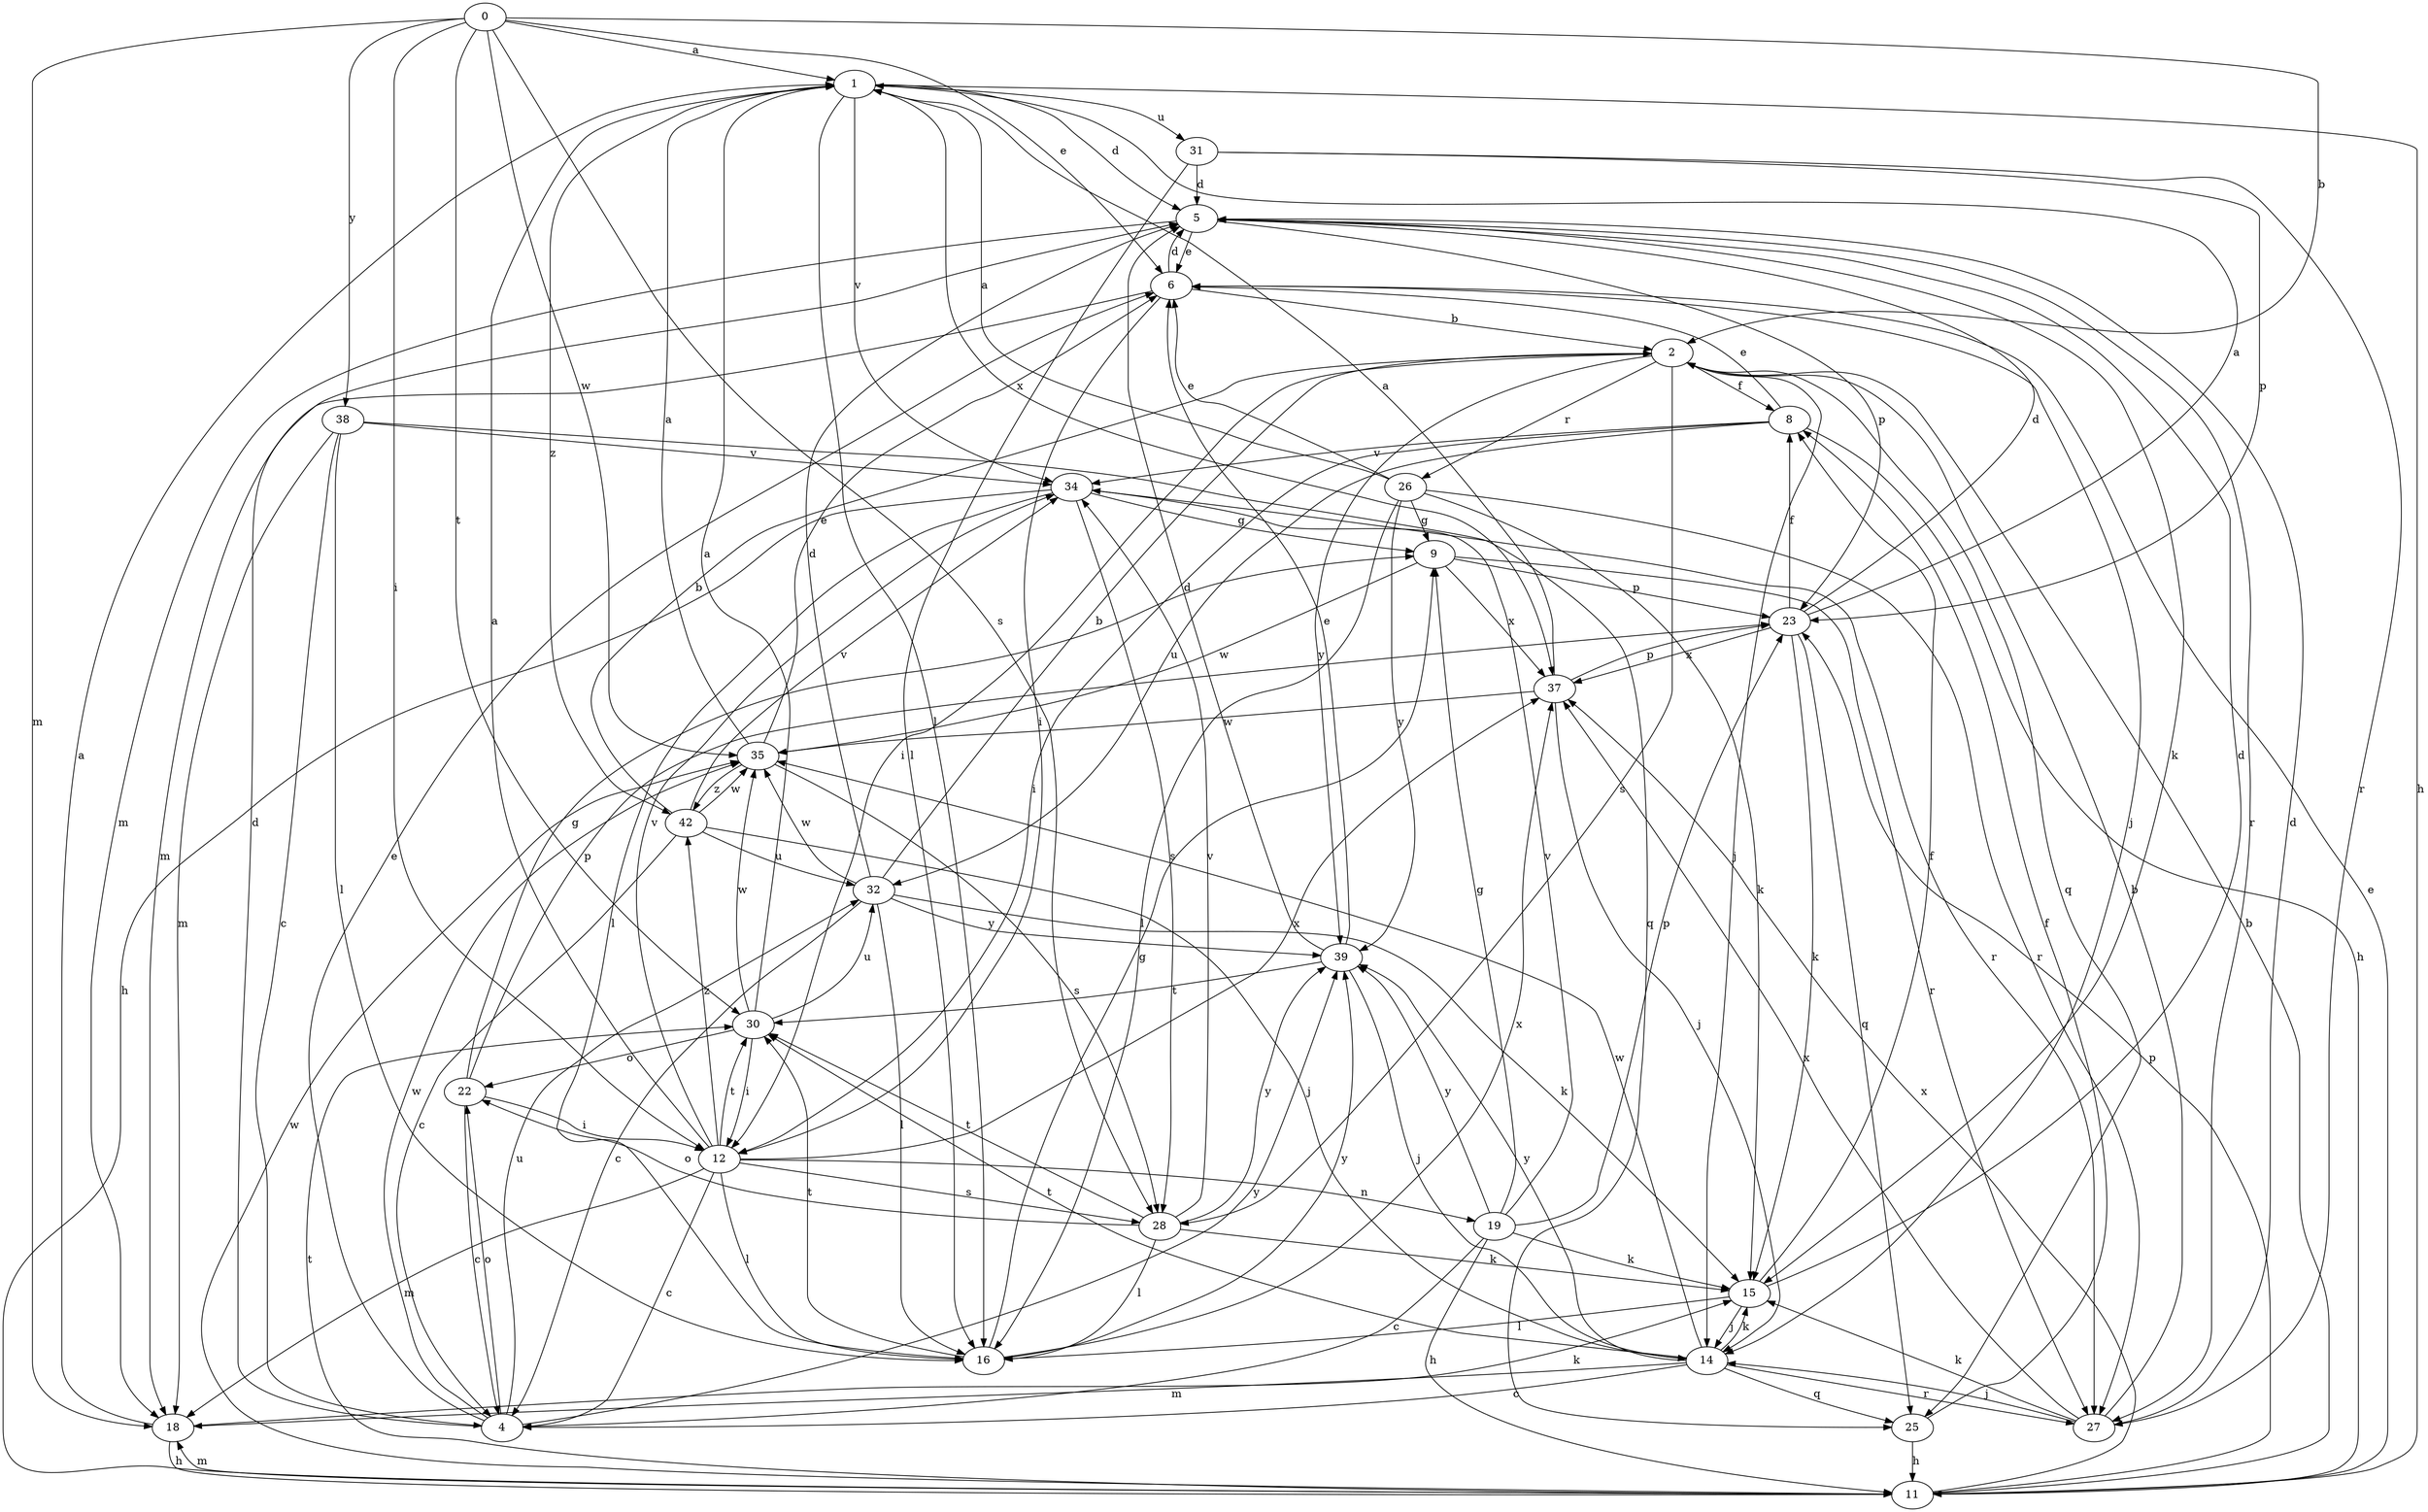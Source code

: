 strict digraph  {
0;
1;
2;
4;
5;
6;
8;
9;
11;
12;
14;
15;
16;
18;
19;
22;
23;
25;
26;
27;
28;
30;
31;
32;
34;
35;
37;
38;
39;
42;
0 -> 1  [label=a];
0 -> 2  [label=b];
0 -> 6  [label=e];
0 -> 12  [label=i];
0 -> 18  [label=m];
0 -> 28  [label=s];
0 -> 30  [label=t];
0 -> 35  [label=w];
0 -> 38  [label=y];
1 -> 5  [label=d];
1 -> 11  [label=h];
1 -> 16  [label=l];
1 -> 31  [label=u];
1 -> 34  [label=v];
1 -> 37  [label=x];
1 -> 42  [label=z];
2 -> 8  [label=f];
2 -> 12  [label=i];
2 -> 14  [label=j];
2 -> 25  [label=q];
2 -> 26  [label=r];
2 -> 28  [label=s];
2 -> 39  [label=y];
4 -> 5  [label=d];
4 -> 6  [label=e];
4 -> 22  [label=o];
4 -> 32  [label=u];
4 -> 35  [label=w];
4 -> 39  [label=y];
5 -> 6  [label=e];
5 -> 15  [label=k];
5 -> 18  [label=m];
5 -> 23  [label=p];
5 -> 27  [label=r];
6 -> 2  [label=b];
6 -> 5  [label=d];
6 -> 12  [label=i];
6 -> 14  [label=j];
6 -> 18  [label=m];
8 -> 6  [label=e];
8 -> 11  [label=h];
8 -> 12  [label=i];
8 -> 32  [label=u];
8 -> 34  [label=v];
9 -> 23  [label=p];
9 -> 27  [label=r];
9 -> 35  [label=w];
9 -> 37  [label=x];
11 -> 2  [label=b];
11 -> 6  [label=e];
11 -> 18  [label=m];
11 -> 23  [label=p];
11 -> 30  [label=t];
11 -> 35  [label=w];
11 -> 37  [label=x];
12 -> 1  [label=a];
12 -> 4  [label=c];
12 -> 16  [label=l];
12 -> 18  [label=m];
12 -> 19  [label=n];
12 -> 28  [label=s];
12 -> 30  [label=t];
12 -> 34  [label=v];
12 -> 37  [label=x];
12 -> 42  [label=z];
14 -> 4  [label=c];
14 -> 15  [label=k];
14 -> 18  [label=m];
14 -> 25  [label=q];
14 -> 27  [label=r];
14 -> 30  [label=t];
14 -> 35  [label=w];
14 -> 39  [label=y];
15 -> 5  [label=d];
15 -> 8  [label=f];
15 -> 14  [label=j];
15 -> 16  [label=l];
16 -> 9  [label=g];
16 -> 30  [label=t];
16 -> 37  [label=x];
16 -> 39  [label=y];
18 -> 1  [label=a];
18 -> 11  [label=h];
18 -> 15  [label=k];
19 -> 4  [label=c];
19 -> 9  [label=g];
19 -> 11  [label=h];
19 -> 15  [label=k];
19 -> 23  [label=p];
19 -> 34  [label=v];
19 -> 39  [label=y];
22 -> 4  [label=c];
22 -> 9  [label=g];
22 -> 12  [label=i];
22 -> 23  [label=p];
23 -> 1  [label=a];
23 -> 5  [label=d];
23 -> 8  [label=f];
23 -> 15  [label=k];
23 -> 25  [label=q];
23 -> 37  [label=x];
25 -> 8  [label=f];
25 -> 11  [label=h];
26 -> 1  [label=a];
26 -> 6  [label=e];
26 -> 9  [label=g];
26 -> 15  [label=k];
26 -> 16  [label=l];
26 -> 27  [label=r];
26 -> 39  [label=y];
27 -> 2  [label=b];
27 -> 5  [label=d];
27 -> 14  [label=j];
27 -> 15  [label=k];
27 -> 37  [label=x];
28 -> 15  [label=k];
28 -> 16  [label=l];
28 -> 22  [label=o];
28 -> 30  [label=t];
28 -> 34  [label=v];
28 -> 39  [label=y];
30 -> 1  [label=a];
30 -> 12  [label=i];
30 -> 22  [label=o];
30 -> 32  [label=u];
30 -> 35  [label=w];
31 -> 5  [label=d];
31 -> 16  [label=l];
31 -> 23  [label=p];
31 -> 27  [label=r];
32 -> 2  [label=b];
32 -> 4  [label=c];
32 -> 5  [label=d];
32 -> 15  [label=k];
32 -> 16  [label=l];
32 -> 35  [label=w];
32 -> 39  [label=y];
34 -> 9  [label=g];
34 -> 11  [label=h];
34 -> 16  [label=l];
34 -> 27  [label=r];
34 -> 28  [label=s];
35 -> 1  [label=a];
35 -> 6  [label=e];
35 -> 28  [label=s];
35 -> 42  [label=z];
37 -> 1  [label=a];
37 -> 14  [label=j];
37 -> 23  [label=p];
37 -> 35  [label=w];
38 -> 4  [label=c];
38 -> 16  [label=l];
38 -> 18  [label=m];
38 -> 25  [label=q];
38 -> 34  [label=v];
39 -> 5  [label=d];
39 -> 6  [label=e];
39 -> 14  [label=j];
39 -> 30  [label=t];
42 -> 2  [label=b];
42 -> 4  [label=c];
42 -> 14  [label=j];
42 -> 32  [label=u];
42 -> 34  [label=v];
42 -> 35  [label=w];
}
